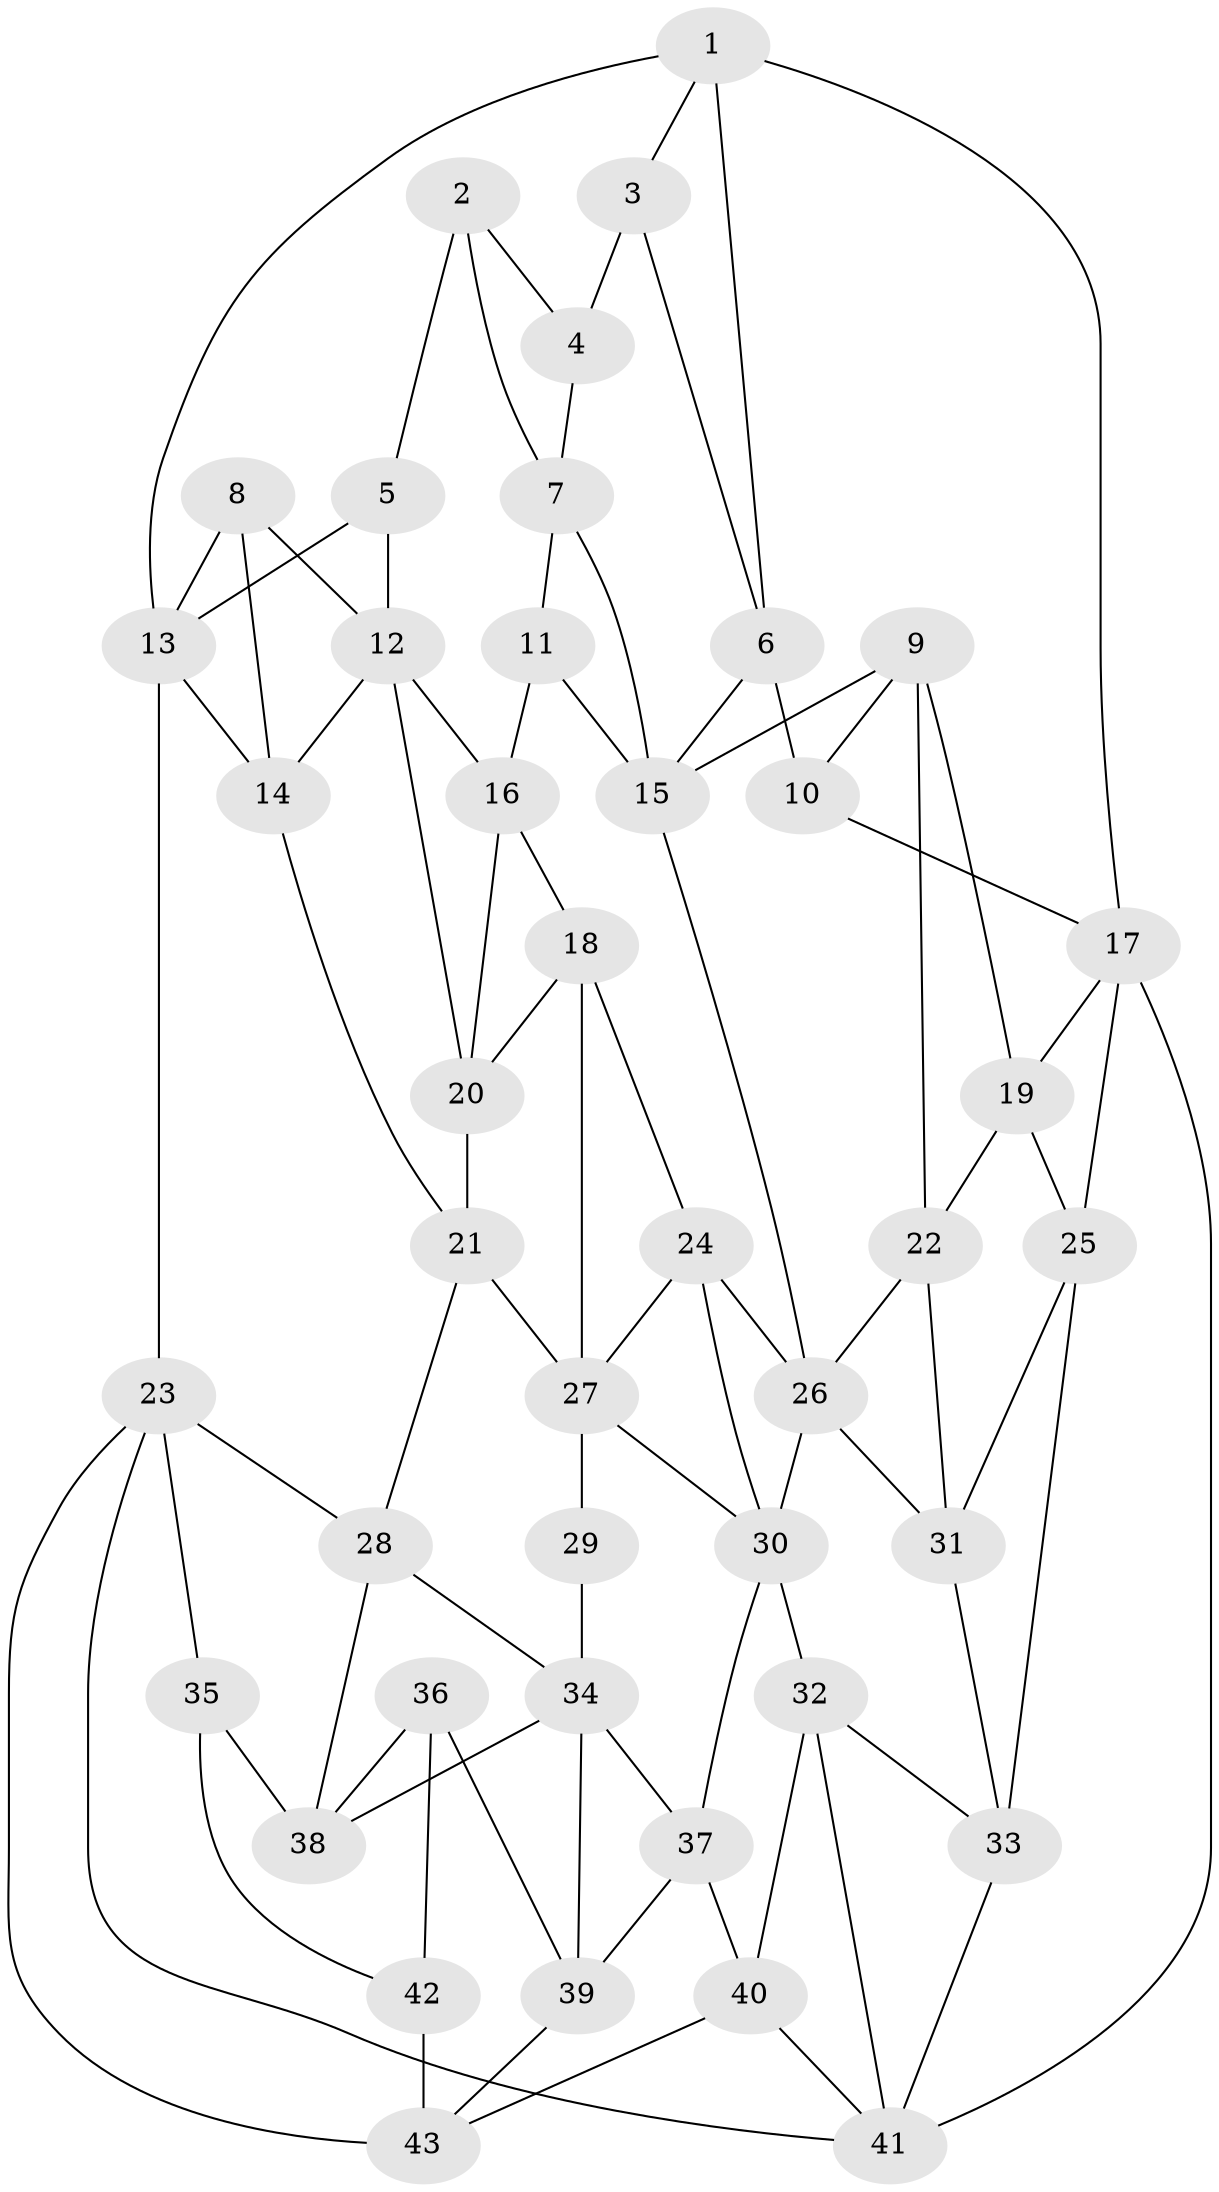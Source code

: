// original degree distribution, {3: 0.014184397163120567, 4: 0.24113475177304963, 5: 0.524822695035461, 6: 0.2198581560283688}
// Generated by graph-tools (version 1.1) at 2025/38/03/04/25 23:38:29]
// undirected, 43 vertices, 85 edges
graph export_dot {
  node [color=gray90,style=filled];
  1;
  2;
  3;
  4;
  5;
  6;
  7;
  8;
  9;
  10;
  11;
  12;
  13;
  14;
  15;
  16;
  17;
  18;
  19;
  20;
  21;
  22;
  23;
  24;
  25;
  26;
  27;
  28;
  29;
  30;
  31;
  32;
  33;
  34;
  35;
  36;
  37;
  38;
  39;
  40;
  41;
  42;
  43;
  1 -- 3 [weight=1.0];
  1 -- 6 [weight=1.0];
  1 -- 13 [weight=1.0];
  1 -- 17 [weight=1.0];
  2 -- 4 [weight=1.0];
  2 -- 5 [weight=1.0];
  2 -- 7 [weight=1.0];
  3 -- 4 [weight=2.0];
  3 -- 6 [weight=1.0];
  4 -- 7 [weight=2.0];
  5 -- 12 [weight=1.0];
  5 -- 13 [weight=1.0];
  6 -- 10 [weight=2.0];
  6 -- 15 [weight=2.0];
  7 -- 11 [weight=2.0];
  7 -- 15 [weight=1.0];
  8 -- 12 [weight=1.0];
  8 -- 13 [weight=2.0];
  8 -- 14 [weight=1.0];
  9 -- 10 [weight=1.0];
  9 -- 15 [weight=1.0];
  9 -- 19 [weight=1.0];
  9 -- 22 [weight=1.0];
  10 -- 17 [weight=1.0];
  11 -- 15 [weight=1.0];
  11 -- 16 [weight=1.0];
  12 -- 14 [weight=1.0];
  12 -- 16 [weight=1.0];
  12 -- 20 [weight=1.0];
  13 -- 14 [weight=1.0];
  13 -- 23 [weight=2.0];
  14 -- 21 [weight=1.0];
  15 -- 26 [weight=1.0];
  16 -- 18 [weight=1.0];
  16 -- 20 [weight=1.0];
  17 -- 19 [weight=1.0];
  17 -- 25 [weight=2.0];
  17 -- 41 [weight=1.0];
  18 -- 20 [weight=2.0];
  18 -- 24 [weight=1.0];
  18 -- 27 [weight=1.0];
  19 -- 22 [weight=1.0];
  19 -- 25 [weight=2.0];
  20 -- 21 [weight=2.0];
  21 -- 27 [weight=1.0];
  21 -- 28 [weight=1.0];
  22 -- 26 [weight=1.0];
  22 -- 31 [weight=1.0];
  23 -- 28 [weight=1.0];
  23 -- 35 [weight=1.0];
  23 -- 41 [weight=1.0];
  23 -- 43 [weight=1.0];
  24 -- 26 [weight=2.0];
  24 -- 27 [weight=1.0];
  24 -- 30 [weight=1.0];
  25 -- 31 [weight=1.0];
  25 -- 33 [weight=1.0];
  26 -- 30 [weight=1.0];
  26 -- 31 [weight=1.0];
  27 -- 29 [weight=2.0];
  27 -- 30 [weight=1.0];
  28 -- 34 [weight=1.0];
  28 -- 38 [weight=1.0];
  29 -- 34 [weight=2.0];
  30 -- 32 [weight=2.0];
  30 -- 37 [weight=1.0];
  31 -- 33 [weight=1.0];
  32 -- 33 [weight=1.0];
  32 -- 40 [weight=1.0];
  32 -- 41 [weight=1.0];
  33 -- 41 [weight=1.0];
  34 -- 37 [weight=1.0];
  34 -- 38 [weight=1.0];
  34 -- 39 [weight=1.0];
  35 -- 38 [weight=2.0];
  35 -- 42 [weight=1.0];
  36 -- 38 [weight=2.0];
  36 -- 39 [weight=1.0];
  36 -- 42 [weight=1.0];
  37 -- 39 [weight=1.0];
  37 -- 40 [weight=1.0];
  39 -- 43 [weight=1.0];
  40 -- 41 [weight=1.0];
  40 -- 43 [weight=1.0];
  42 -- 43 [weight=2.0];
}
